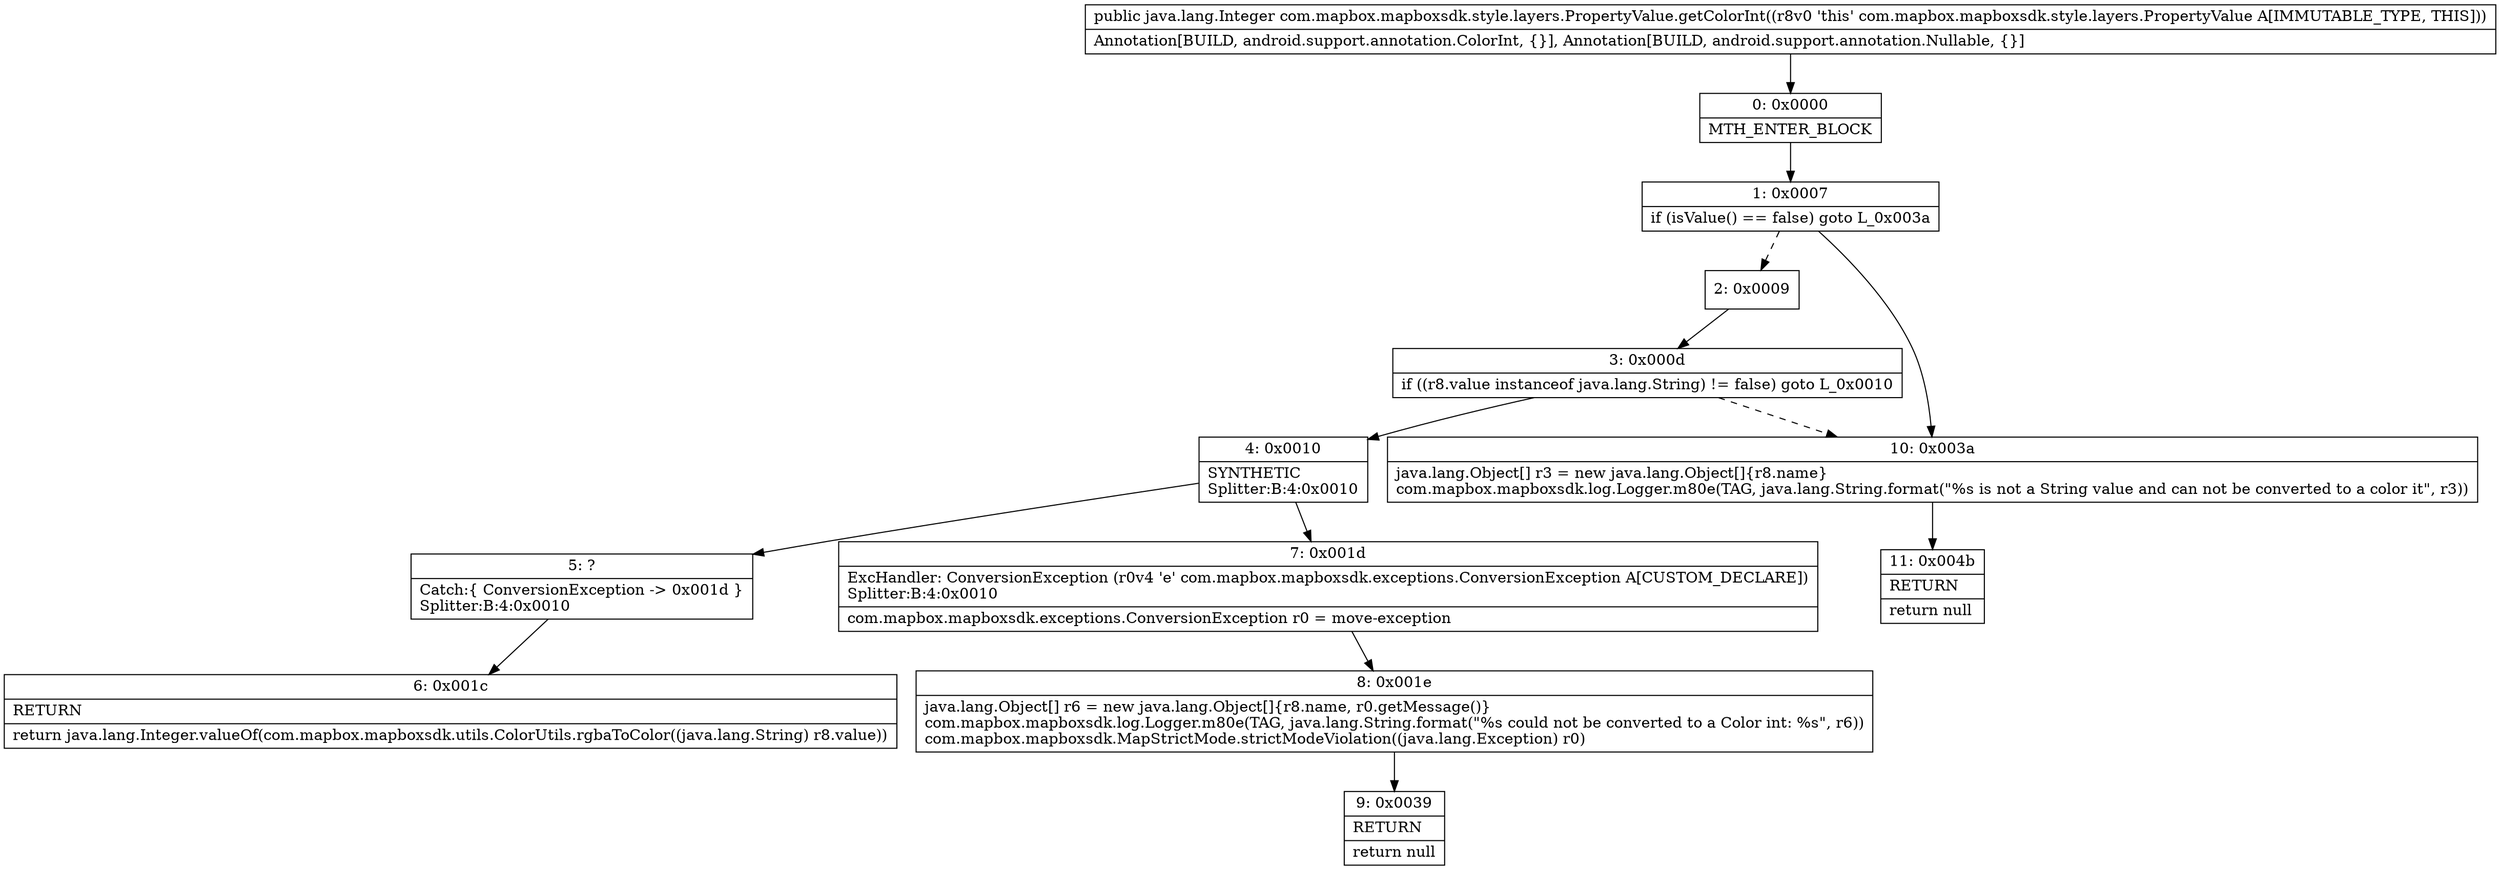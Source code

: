 digraph "CFG forcom.mapbox.mapboxsdk.style.layers.PropertyValue.getColorInt()Ljava\/lang\/Integer;" {
Node_0 [shape=record,label="{0\:\ 0x0000|MTH_ENTER_BLOCK\l}"];
Node_1 [shape=record,label="{1\:\ 0x0007|if (isValue() == false) goto L_0x003a\l}"];
Node_2 [shape=record,label="{2\:\ 0x0009}"];
Node_3 [shape=record,label="{3\:\ 0x000d|if ((r8.value instanceof java.lang.String) != false) goto L_0x0010\l}"];
Node_4 [shape=record,label="{4\:\ 0x0010|SYNTHETIC\lSplitter:B:4:0x0010\l}"];
Node_5 [shape=record,label="{5\:\ ?|Catch:\{ ConversionException \-\> 0x001d \}\lSplitter:B:4:0x0010\l}"];
Node_6 [shape=record,label="{6\:\ 0x001c|RETURN\l|return java.lang.Integer.valueOf(com.mapbox.mapboxsdk.utils.ColorUtils.rgbaToColor((java.lang.String) r8.value))\l}"];
Node_7 [shape=record,label="{7\:\ 0x001d|ExcHandler: ConversionException (r0v4 'e' com.mapbox.mapboxsdk.exceptions.ConversionException A[CUSTOM_DECLARE])\lSplitter:B:4:0x0010\l|com.mapbox.mapboxsdk.exceptions.ConversionException r0 = move\-exception\l}"];
Node_8 [shape=record,label="{8\:\ 0x001e|java.lang.Object[] r6 = new java.lang.Object[]\{r8.name, r0.getMessage()\}\lcom.mapbox.mapboxsdk.log.Logger.m80e(TAG, java.lang.String.format(\"%s could not be converted to a Color int: %s\", r6))\lcom.mapbox.mapboxsdk.MapStrictMode.strictModeViolation((java.lang.Exception) r0)\l}"];
Node_9 [shape=record,label="{9\:\ 0x0039|RETURN\l|return null\l}"];
Node_10 [shape=record,label="{10\:\ 0x003a|java.lang.Object[] r3 = new java.lang.Object[]\{r8.name\}\lcom.mapbox.mapboxsdk.log.Logger.m80e(TAG, java.lang.String.format(\"%s is not a String value and can not be converted to a color it\", r3))\l}"];
Node_11 [shape=record,label="{11\:\ 0x004b|RETURN\l|return null\l}"];
MethodNode[shape=record,label="{public java.lang.Integer com.mapbox.mapboxsdk.style.layers.PropertyValue.getColorInt((r8v0 'this' com.mapbox.mapboxsdk.style.layers.PropertyValue A[IMMUTABLE_TYPE, THIS]))  | Annotation[BUILD, android.support.annotation.ColorInt, \{\}], Annotation[BUILD, android.support.annotation.Nullable, \{\}]\l}"];
MethodNode -> Node_0;
Node_0 -> Node_1;
Node_1 -> Node_2[style=dashed];
Node_1 -> Node_10;
Node_2 -> Node_3;
Node_3 -> Node_4;
Node_3 -> Node_10[style=dashed];
Node_4 -> Node_5;
Node_4 -> Node_7;
Node_5 -> Node_6;
Node_7 -> Node_8;
Node_8 -> Node_9;
Node_10 -> Node_11;
}

